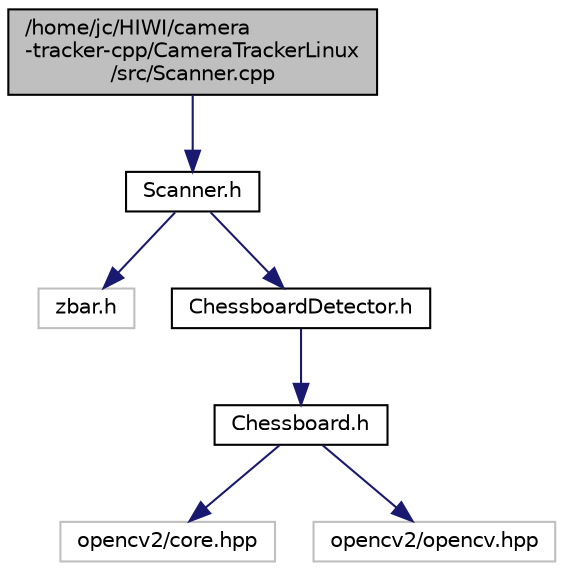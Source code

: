 digraph "/home/jc/HIWI/camera-tracker-cpp/CameraTrackerLinux/src/Scanner.cpp"
{
 // INTERACTIVE_SVG=YES
  edge [fontname="Helvetica",fontsize="10",labelfontname="Helvetica",labelfontsize="10"];
  node [fontname="Helvetica",fontsize="10",shape=record];
  Node1 [label="/home/jc/HIWI/camera\l-tracker-cpp/CameraTrackerLinux\l/src/Scanner.cpp",height=0.2,width=0.4,color="black", fillcolor="grey75", style="filled", fontcolor="black"];
  Node1 -> Node2 [color="midnightblue",fontsize="10",style="solid"];
  Node2 [label="Scanner.h",height=0.2,width=0.4,color="black", fillcolor="white", style="filled",URL="$_scanner_8h.html",tooltip="This file contains the declaration of the Scanner class. "];
  Node2 -> Node3 [color="midnightblue",fontsize="10",style="solid"];
  Node3 [label="zbar.h",height=0.2,width=0.4,color="grey75", fillcolor="white", style="filled"];
  Node2 -> Node4 [color="midnightblue",fontsize="10",style="solid"];
  Node4 [label="ChessboardDetector.h",height=0.2,width=0.4,color="black", fillcolor="white", style="filled",URL="$_chessboard_detector_8h.html",tooltip="This file contains the declaration of the ChessboardDetector class. "];
  Node4 -> Node5 [color="midnightblue",fontsize="10",style="solid"];
  Node5 [label="Chessboard.h",height=0.2,width=0.4,color="black", fillcolor="white", style="filled",URL="$_chessboard_8h.html",tooltip="This file contains the declaration of the Chessboard class. "];
  Node5 -> Node6 [color="midnightblue",fontsize="10",style="solid"];
  Node6 [label="opencv2/core.hpp",height=0.2,width=0.4,color="grey75", fillcolor="white", style="filled"];
  Node5 -> Node7 [color="midnightblue",fontsize="10",style="solid"];
  Node7 [label="opencv2/opencv.hpp",height=0.2,width=0.4,color="grey75", fillcolor="white", style="filled"];
}

